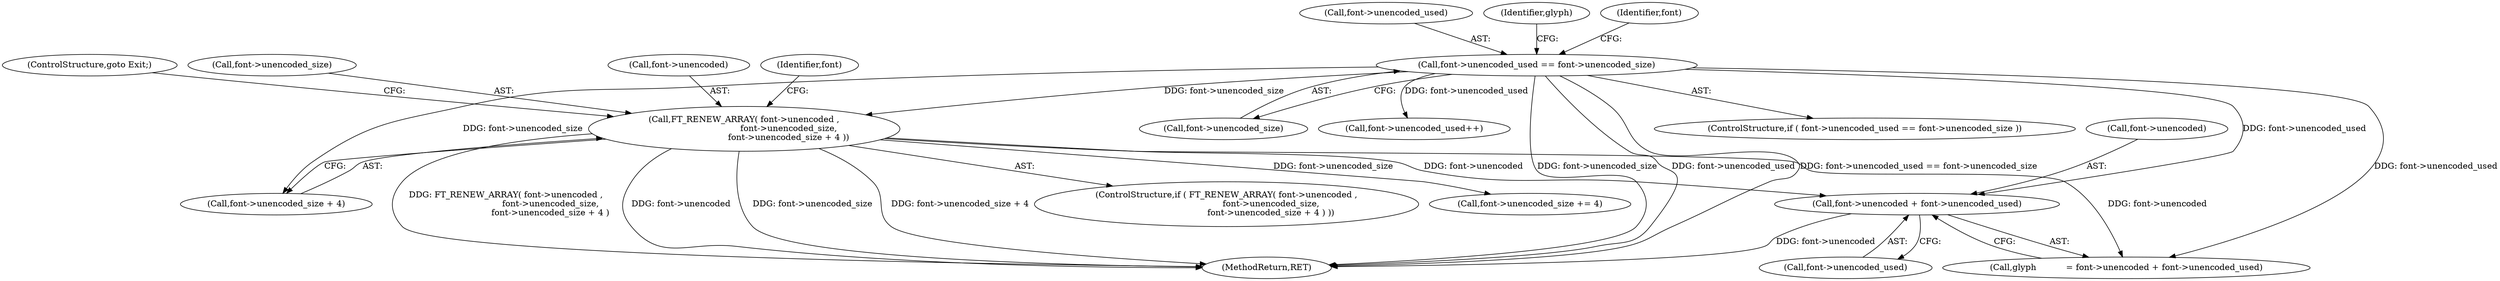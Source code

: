 digraph "0_savannah_07bdb6e289c7954e2a533039dc93c1c136099d2d@pointer" {
"1000736" [label="(Call,font->unencoded + font->unencoded_used)"];
"1000716" [label="(Call,FT_RENEW_ARRAY( font->unencoded ,\n                                 font->unencoded_size,\n                                 font->unencoded_size + 4 ))"];
"1000707" [label="(Call,font->unencoded_used == font->unencoded_size)"];
"1000716" [label="(Call,FT_RENEW_ARRAY( font->unencoded ,\n                                 font->unencoded_size,\n                                 font->unencoded_size + 4 ))"];
"1000728" [label="(ControlStructure,goto Exit;)"];
"1000708" [label="(Call,font->unencoded_used)"];
"1000715" [label="(ControlStructure,if ( FT_RENEW_ARRAY( font->unencoded ,\n                                 font->unencoded_size,\n                                 font->unencoded_size + 4 ) ))"];
"1000711" [label="(Call,font->unencoded_size)"];
"1000735" [label="(Identifier,glyph)"];
"1000740" [label="(Call,font->unencoded_used)"];
"1000734" [label="(Call,glyph           = font->unencoded + font->unencoded_used)"];
"1000736" [label="(Call,font->unencoded + font->unencoded_used)"];
"1000729" [label="(Call,font->unencoded_size += 4)"];
"1000723" [label="(Call,font->unencoded_size + 4)"];
"1000754" [label="(Call,font->unencoded_used++)"];
"1000737" [label="(Call,font->unencoded)"];
"1001568" [label="(MethodReturn,RET)"];
"1000707" [label="(Call,font->unencoded_used == font->unencoded_size)"];
"1000718" [label="(Identifier,font)"];
"1000720" [label="(Call,font->unencoded_size)"];
"1000706" [label="(ControlStructure,if ( font->unencoded_used == font->unencoded_size ))"];
"1000717" [label="(Call,font->unencoded)"];
"1000731" [label="(Identifier,font)"];
"1000736" -> "1000734"  [label="AST: "];
"1000736" -> "1000740"  [label="CFG: "];
"1000737" -> "1000736"  [label="AST: "];
"1000740" -> "1000736"  [label="AST: "];
"1000734" -> "1000736"  [label="CFG: "];
"1000736" -> "1001568"  [label="DDG: font->unencoded"];
"1000716" -> "1000736"  [label="DDG: font->unencoded"];
"1000707" -> "1000736"  [label="DDG: font->unencoded_used"];
"1000716" -> "1000715"  [label="AST: "];
"1000716" -> "1000723"  [label="CFG: "];
"1000717" -> "1000716"  [label="AST: "];
"1000720" -> "1000716"  [label="AST: "];
"1000723" -> "1000716"  [label="AST: "];
"1000728" -> "1000716"  [label="CFG: "];
"1000731" -> "1000716"  [label="CFG: "];
"1000716" -> "1001568"  [label="DDG: FT_RENEW_ARRAY( font->unencoded ,\n                                 font->unencoded_size,\n                                 font->unencoded_size + 4 )"];
"1000716" -> "1001568"  [label="DDG: font->unencoded"];
"1000716" -> "1001568"  [label="DDG: font->unencoded_size"];
"1000716" -> "1001568"  [label="DDG: font->unencoded_size + 4"];
"1000707" -> "1000716"  [label="DDG: font->unencoded_size"];
"1000716" -> "1000729"  [label="DDG: font->unencoded_size"];
"1000716" -> "1000734"  [label="DDG: font->unencoded"];
"1000707" -> "1000706"  [label="AST: "];
"1000707" -> "1000711"  [label="CFG: "];
"1000708" -> "1000707"  [label="AST: "];
"1000711" -> "1000707"  [label="AST: "];
"1000718" -> "1000707"  [label="CFG: "];
"1000735" -> "1000707"  [label="CFG: "];
"1000707" -> "1001568"  [label="DDG: font->unencoded_size"];
"1000707" -> "1001568"  [label="DDG: font->unencoded_used"];
"1000707" -> "1001568"  [label="DDG: font->unencoded_used == font->unencoded_size"];
"1000707" -> "1000723"  [label="DDG: font->unencoded_size"];
"1000707" -> "1000734"  [label="DDG: font->unencoded_used"];
"1000707" -> "1000754"  [label="DDG: font->unencoded_used"];
}
